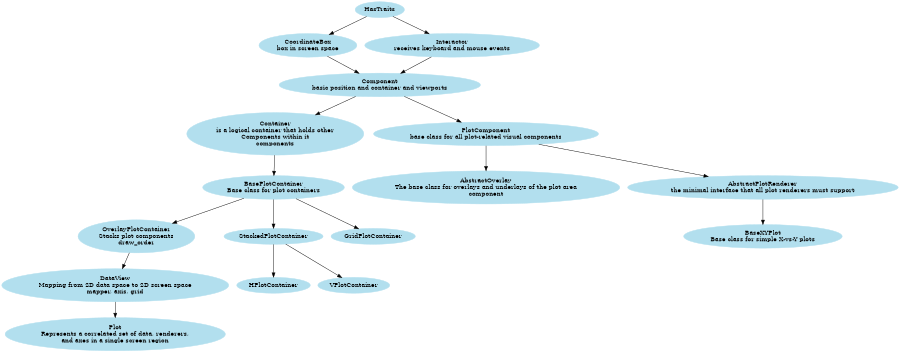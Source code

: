 /* courtesy Thomas Graff */

/* Graph */
digraph chaco {
    size="6,6";
    node [color=lightblue2, style=filled];

    /* Nodes */
    plot [label="Plot\nRepresents a correlated set of data, renderers,\nand axes in a single screen region"];
    data_view [label="DataView\nMapping from 2D data space to 2D screen space\nmapper, axis, grid"];
    overlay_container [label="OverlayPlotContainer\nStacks plot components\ndraw_order"];
    base_container [label="BasePlotContainer\nBase class for plot containers"];
    stacked_container [label="StackedPlotContainer"];
    h_container [label="HPlotContainer"];
    v_container [label="VPlotContainer"];
    grid_container [label="GridPlotContainer"];
    container [label="Container\nis a logical container that holds other\nComponents within it\ncomponents"];
    component [label="Component\nbasic position and container and viewports"];
    coordinate_box [label="CoordinateBox\nbox in screen space"];
    interactor [label="Interactor\nreceives keyboard and mouse events"];
    has_traits [label="HasTraits"];
    abstract_overlay [label="AbstractOverlay\nThe base class for overlays and underlays of the plot area\ncomponent"];
    plot_component [label="PlotComponent\nbase class for all plot-related visual components"];
    base_xy_plot [label="BaseXYPlot\nBase class for simple X-vs-Y plots"];
    abstract_plot_renderer [label="AbstractPlotRenderer\nthe minimal interface that all plot renderers must support"];
    
    /* Edges */
    has_traits -> {coordinate_box; interactor}
    coordinate_box -> component;
    interactor -> component;
    component -> {container; plot_component}
    container -> base_container;
    base_container -> {grid_container; stacked_container; overlay_container}
    stacked_container -> {h_container; v_container}
    overlay_container -> data_view;
    data_view -> plot;
    plot_component -> {abstract_overlay; abstract_plot_renderer}
    abstract_plot_renderer -> base_xy_plot;
}
